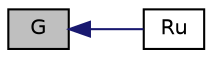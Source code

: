 digraph "G"
{
  bgcolor="transparent";
  edge [fontname="Helvetica",fontsize="10",labelfontname="Helvetica",labelfontsize="10"];
  node [fontname="Helvetica",fontsize="10",shape=record];
  rankdir="LR";
  Node500 [label="G",height=0.2,width=0.4,color="black", fillcolor="grey75", style="filled", fontcolor="black"];
  Node500 -> Node501 [dir="back",color="midnightblue",fontsize="10",style="solid",fontname="Helvetica"];
  Node501 [label="Ru",height=0.2,width=0.4,color="black",URL="$a31357.html#a28f31f600eaba62963f10050bfff1b08",tooltip="Source term component (constant) "];
}
